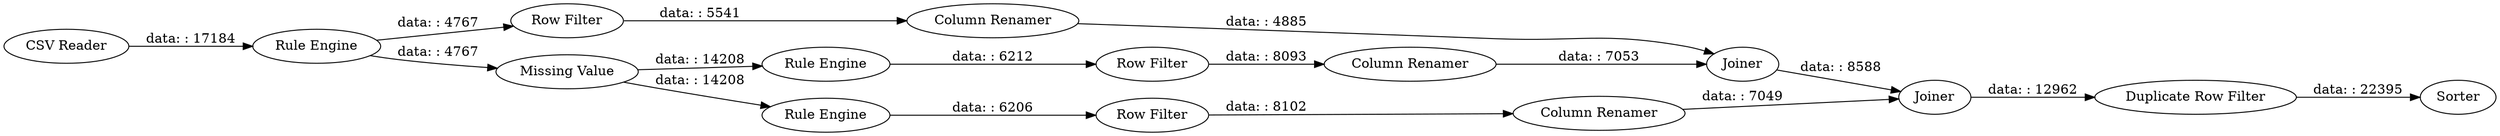 digraph {
	"6910746450888021140_2" [label="CSV Reader"]
	"6910746450888021140_11" [label="Row Filter"]
	"6910746450888021140_8" [label="Row Filter"]
	"6910746450888021140_14" [label=Joiner]
	"6910746450888021140_9" [label="Column Renamer"]
	"6910746450888021140_3" [label="Rule Engine"]
	"6910746450888021140_6" [label="Rule Engine"]
	"6910746450888021140_7" [label="Row Filter"]
	"6910746450888021140_4" [label="Missing Value"]
	"6910746450888021140_10" [label="Column Renamer"]
	"6910746450888021140_13" [label=Joiner]
	"6910746450888021140_16" [label=Sorter]
	"6910746450888021140_12" [label="Column Renamer"]
	"6910746450888021140_15" [label="Duplicate Row Filter"]
	"6910746450888021140_5" [label="Rule Engine"]
	"6910746450888021140_3" -> "6910746450888021140_4" [label="data: : 4767"]
	"6910746450888021140_10" -> "6910746450888021140_13" [label="data: : 7053"]
	"6910746450888021140_13" -> "6910746450888021140_14" [label="data: : 8588"]
	"6910746450888021140_15" -> "6910746450888021140_16" [label="data: : 22395"]
	"6910746450888021140_3" -> "6910746450888021140_11" [label="data: : 4767"]
	"6910746450888021140_11" -> "6910746450888021140_12" [label="data: : 5541"]
	"6910746450888021140_14" -> "6910746450888021140_15" [label="data: : 12962"]
	"6910746450888021140_5" -> "6910746450888021140_7" [label="data: : 6212"]
	"6910746450888021140_6" -> "6910746450888021140_8" [label="data: : 6206"]
	"6910746450888021140_4" -> "6910746450888021140_5" [label="data: : 14208"]
	"6910746450888021140_8" -> "6910746450888021140_9" [label="data: : 8102"]
	"6910746450888021140_9" -> "6910746450888021140_14" [label="data: : 7049"]
	"6910746450888021140_12" -> "6910746450888021140_13" [label="data: : 4885"]
	"6910746450888021140_2" -> "6910746450888021140_3" [label="data: : 17184"]
	"6910746450888021140_7" -> "6910746450888021140_10" [label="data: : 8093"]
	"6910746450888021140_4" -> "6910746450888021140_6" [label="data: : 14208"]
	rankdir=LR
}
